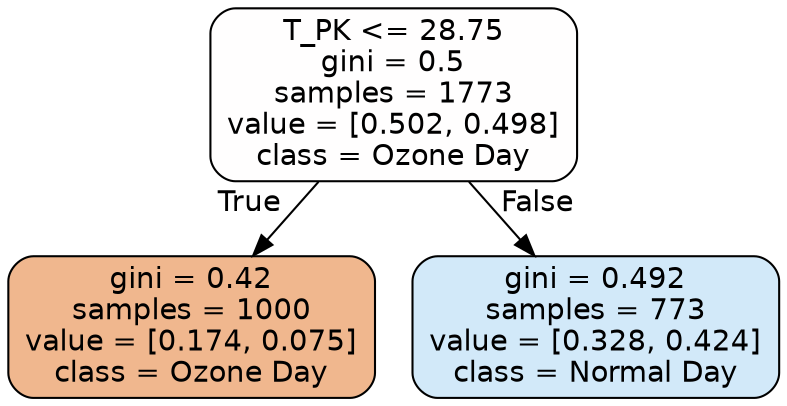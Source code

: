 digraph Tree {
node [shape=box, style="filled, rounded", color="black", fontname=helvetica] ;
edge [fontname=helvetica] ;
0 [label="T_PK <= 28.75\ngini = 0.5\nsamples = 1773\nvalue = [0.502, 0.498]\nclass = Ozone Day", fillcolor="#fffefe"] ;
1 [label="gini = 0.42\nsamples = 1000\nvalue = [0.174, 0.075]\nclass = Ozone Day", fillcolor="#f0b78e"] ;
0 -> 1 [labeldistance=2.5, labelangle=45, headlabel="True"] ;
2 [label="gini = 0.492\nsamples = 773\nvalue = [0.328, 0.424]\nclass = Normal Day", fillcolor="#d2e9f9"] ;
0 -> 2 [labeldistance=2.5, labelangle=-45, headlabel="False"] ;
}